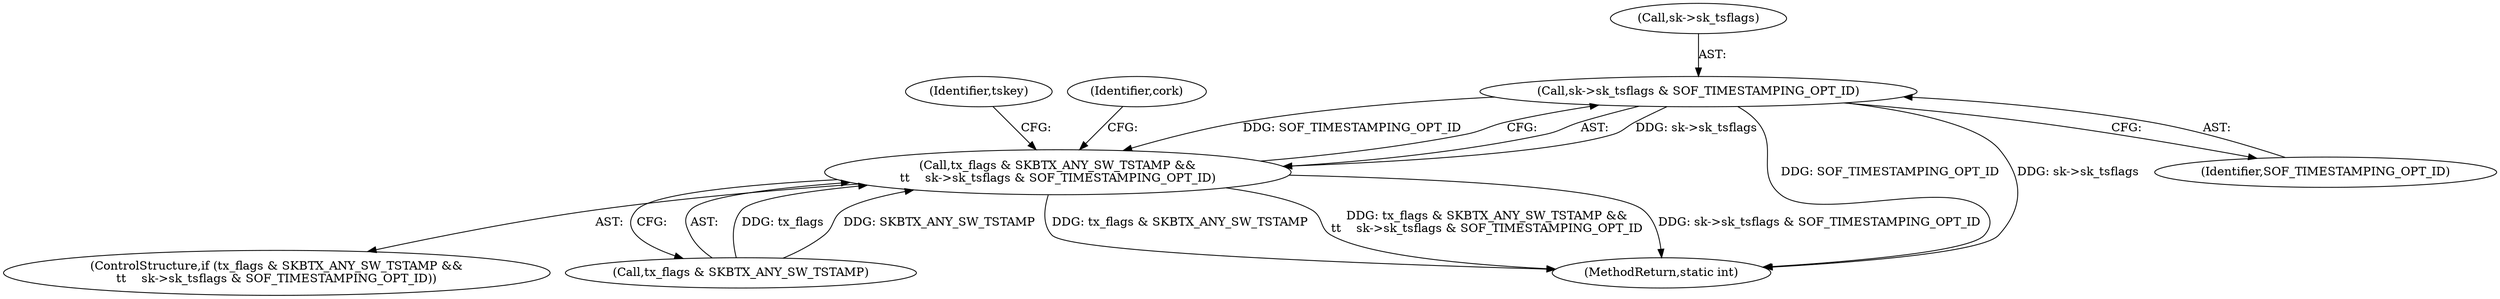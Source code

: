 digraph "0_linux_232cd35d0804cc241eb887bb8d4d9b3b9881c64a@pointer" {
"1000418" [label="(Call,sk->sk_tsflags & SOF_TIMESTAMPING_OPT_ID)"];
"1000414" [label="(Call,tx_flags & SKBTX_ANY_SW_TSTAMP &&\n\t\t    sk->sk_tsflags & SOF_TIMESTAMPING_OPT_ID)"];
"1001100" [label="(MethodReturn,static int)"];
"1000424" [label="(Identifier,tskey)"];
"1000431" [label="(Identifier,cork)"];
"1000422" [label="(Identifier,SOF_TIMESTAMPING_OPT_ID)"];
"1000413" [label="(ControlStructure,if (tx_flags & SKBTX_ANY_SW_TSTAMP &&\n\t\t    sk->sk_tsflags & SOF_TIMESTAMPING_OPT_ID))"];
"1000418" [label="(Call,sk->sk_tsflags & SOF_TIMESTAMPING_OPT_ID)"];
"1000415" [label="(Call,tx_flags & SKBTX_ANY_SW_TSTAMP)"];
"1000419" [label="(Call,sk->sk_tsflags)"];
"1000414" [label="(Call,tx_flags & SKBTX_ANY_SW_TSTAMP &&\n\t\t    sk->sk_tsflags & SOF_TIMESTAMPING_OPT_ID)"];
"1000418" -> "1000414"  [label="AST: "];
"1000418" -> "1000422"  [label="CFG: "];
"1000419" -> "1000418"  [label="AST: "];
"1000422" -> "1000418"  [label="AST: "];
"1000414" -> "1000418"  [label="CFG: "];
"1000418" -> "1001100"  [label="DDG: SOF_TIMESTAMPING_OPT_ID"];
"1000418" -> "1001100"  [label="DDG: sk->sk_tsflags"];
"1000418" -> "1000414"  [label="DDG: sk->sk_tsflags"];
"1000418" -> "1000414"  [label="DDG: SOF_TIMESTAMPING_OPT_ID"];
"1000414" -> "1000413"  [label="AST: "];
"1000414" -> "1000415"  [label="CFG: "];
"1000415" -> "1000414"  [label="AST: "];
"1000424" -> "1000414"  [label="CFG: "];
"1000431" -> "1000414"  [label="CFG: "];
"1000414" -> "1001100"  [label="DDG: tx_flags & SKBTX_ANY_SW_TSTAMP &&\n\t\t    sk->sk_tsflags & SOF_TIMESTAMPING_OPT_ID"];
"1000414" -> "1001100"  [label="DDG: sk->sk_tsflags & SOF_TIMESTAMPING_OPT_ID"];
"1000414" -> "1001100"  [label="DDG: tx_flags & SKBTX_ANY_SW_TSTAMP"];
"1000415" -> "1000414"  [label="DDG: tx_flags"];
"1000415" -> "1000414"  [label="DDG: SKBTX_ANY_SW_TSTAMP"];
}
